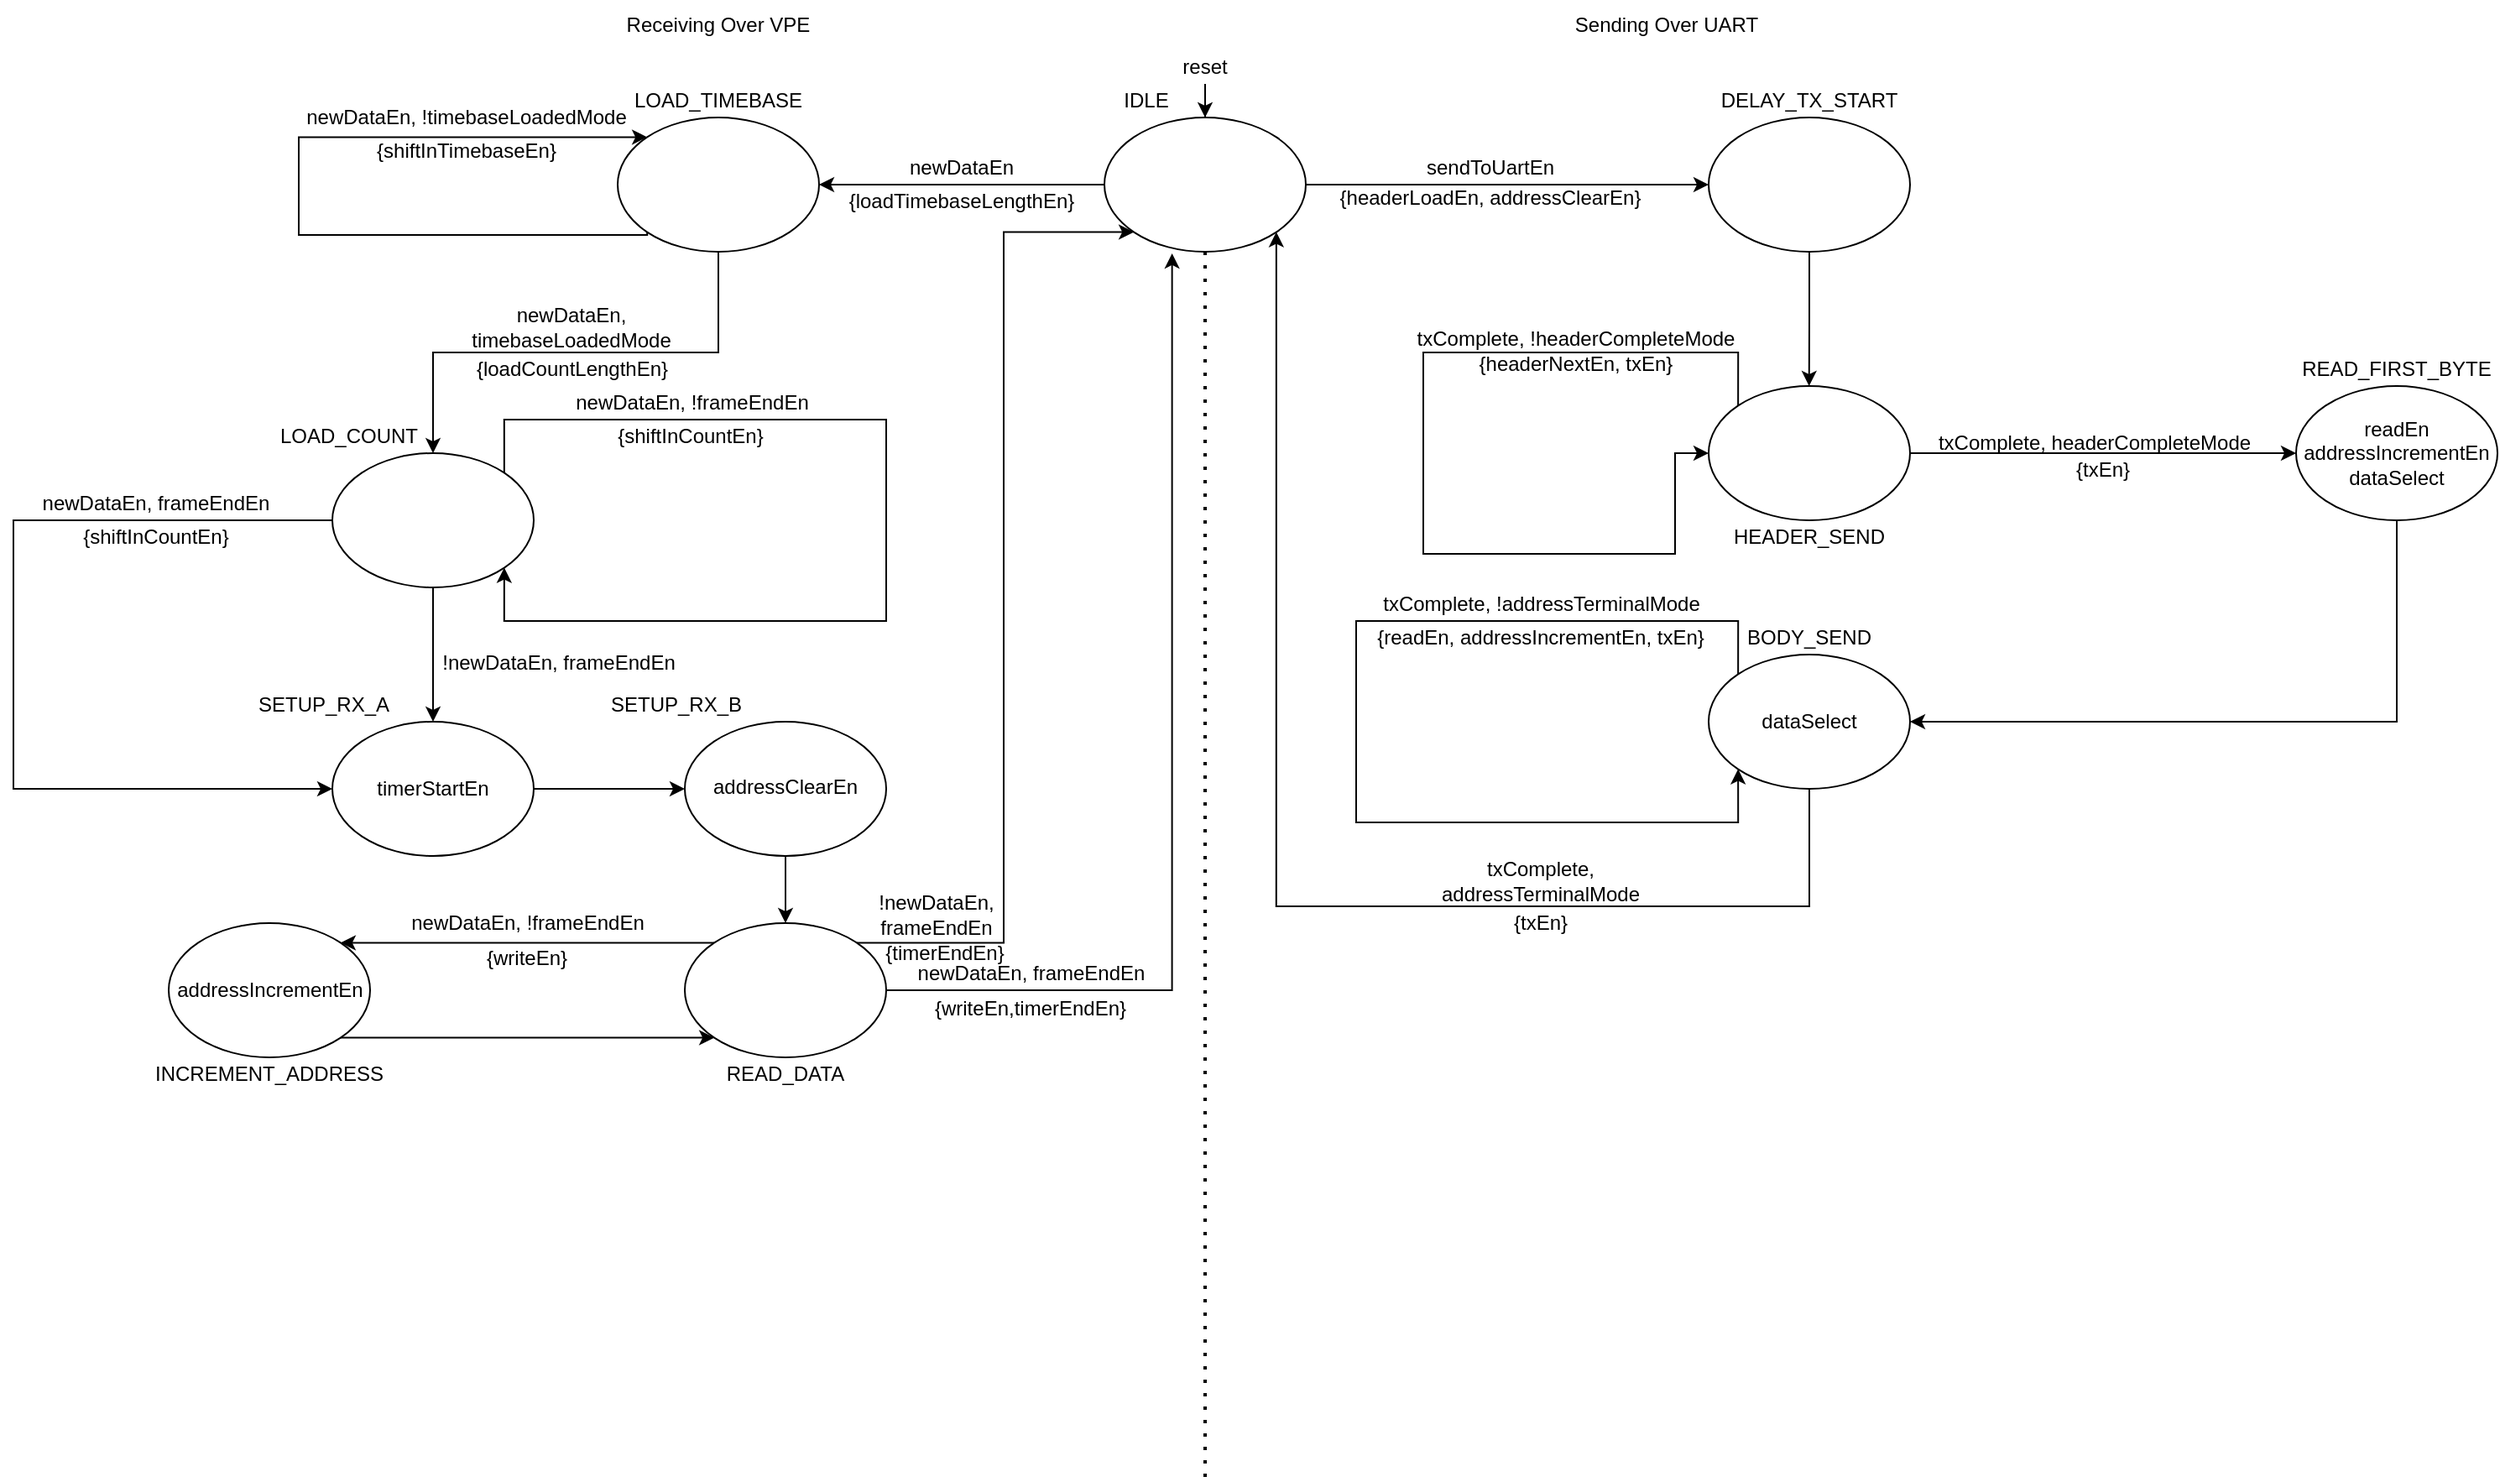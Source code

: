 <mxfile version="24.8.6">
  <diagram name="Page-1" id="MVdp1bd2GnXnwLx68s2U">
    <mxGraphModel grid="1" page="1" gridSize="10" guides="1" tooltips="1" connect="1" arrows="1" fold="1" pageScale="1" pageWidth="1100" pageHeight="850" math="0" shadow="0">
      <root>
        <mxCell id="0" />
        <mxCell id="1" parent="0" />
        <mxCell id="WnnLF2jjsHIoj1KAghEo-8" style="edgeStyle=orthogonalEdgeStyle;rounded=0;orthogonalLoop=1;jettySize=auto;html=1;" edge="1" parent="1" source="WnnLF2jjsHIoj1KAghEo-1" target="WnnLF2jjsHIoj1KAghEo-7">
          <mxGeometry relative="1" as="geometry" />
        </mxCell>
        <mxCell id="WnnLF2jjsHIoj1KAghEo-73" style="edgeStyle=orthogonalEdgeStyle;rounded=0;orthogonalLoop=1;jettySize=auto;html=1;entryX=0;entryY=0.5;entryDx=0;entryDy=0;" edge="1" parent="1" source="WnnLF2jjsHIoj1KAghEo-1" target="WnnLF2jjsHIoj1KAghEo-72">
          <mxGeometry relative="1" as="geometry" />
        </mxCell>
        <mxCell id="WnnLF2jjsHIoj1KAghEo-1" value="" style="ellipse;whiteSpace=wrap;html=1;" vertex="1" parent="1">
          <mxGeometry x="490" y="40" width="120" height="80" as="geometry" />
        </mxCell>
        <mxCell id="WnnLF2jjsHIoj1KAghEo-3" value="" style="edgeStyle=orthogonalEdgeStyle;rounded=0;orthogonalLoop=1;jettySize=auto;html=1;" edge="1" parent="1" source="WnnLF2jjsHIoj1KAghEo-2" target="WnnLF2jjsHIoj1KAghEo-1">
          <mxGeometry relative="1" as="geometry" />
        </mxCell>
        <mxCell id="WnnLF2jjsHIoj1KAghEo-2" value="reset" style="text;html=1;align=center;verticalAlign=middle;whiteSpace=wrap;rounded=0;" vertex="1" parent="1">
          <mxGeometry x="530" width="40" height="20" as="geometry" />
        </mxCell>
        <mxCell id="WnnLF2jjsHIoj1KAghEo-4" value="" style="endArrow=none;dashed=1;html=1;dashPattern=1 3;strokeWidth=2;rounded=0;" edge="1" parent="1">
          <mxGeometry width="50" height="50" relative="1" as="geometry">
            <mxPoint x="550" y="850" as="sourcePoint" />
            <mxPoint x="550" y="120" as="targetPoint" />
          </mxGeometry>
        </mxCell>
        <mxCell id="WnnLF2jjsHIoj1KAghEo-5" value="IDLE" style="text;html=1;align=center;verticalAlign=middle;whiteSpace=wrap;rounded=0;" vertex="1" parent="1">
          <mxGeometry x="500" y="20" width="30" height="20" as="geometry" />
        </mxCell>
        <mxCell id="WnnLF2jjsHIoj1KAghEo-6" value="Receiving Over VPE" style="text;html=1;align=center;verticalAlign=middle;whiteSpace=wrap;rounded=0;" vertex="1" parent="1">
          <mxGeometry x="200" y="-30" width="120" height="30" as="geometry" />
        </mxCell>
        <mxCell id="WnnLF2jjsHIoj1KAghEo-31" style="edgeStyle=orthogonalEdgeStyle;rounded=0;orthogonalLoop=1;jettySize=auto;html=1;exitX=0.5;exitY=1;exitDx=0;exitDy=0;entryX=0.5;entryY=0;entryDx=0;entryDy=0;" edge="1" parent="1" source="WnnLF2jjsHIoj1KAghEo-7" target="WnnLF2jjsHIoj1KAghEo-21">
          <mxGeometry relative="1" as="geometry" />
        </mxCell>
        <mxCell id="WnnLF2jjsHIoj1KAghEo-7" value="" style="ellipse;whiteSpace=wrap;html=1;" vertex="1" parent="1">
          <mxGeometry x="200" y="40" width="120" height="80" as="geometry" />
        </mxCell>
        <mxCell id="WnnLF2jjsHIoj1KAghEo-10" value="newDataEn" style="text;html=1;align=center;verticalAlign=middle;whiteSpace=wrap;rounded=0;" vertex="1" parent="1">
          <mxGeometry x="375" y="60" width="60" height="20" as="geometry" />
        </mxCell>
        <mxCell id="WnnLF2jjsHIoj1KAghEo-11" value="{loadTimebaseLengthEn}" style="text;html=1;align=center;verticalAlign=middle;whiteSpace=wrap;rounded=0;" vertex="1" parent="1">
          <mxGeometry x="330" y="80" width="150" height="20" as="geometry" />
        </mxCell>
        <mxCell id="WnnLF2jjsHIoj1KAghEo-12" value="LOAD_TIMEBASE" style="text;html=1;align=center;verticalAlign=middle;whiteSpace=wrap;rounded=0;" vertex="1" parent="1">
          <mxGeometry x="210" y="20" width="100" height="20" as="geometry" />
        </mxCell>
        <mxCell id="WnnLF2jjsHIoj1KAghEo-15" style="edgeStyle=orthogonalEdgeStyle;rounded=0;orthogonalLoop=1;jettySize=auto;html=1;exitX=0;exitY=1;exitDx=0;exitDy=0;entryX=0;entryY=0;entryDx=0;entryDy=0;" edge="1" parent="1" source="WnnLF2jjsHIoj1KAghEo-7" target="WnnLF2jjsHIoj1KAghEo-7">
          <mxGeometry relative="1" as="geometry">
            <Array as="points">
              <mxPoint x="218" y="110" />
              <mxPoint x="10" y="110" />
              <mxPoint x="10" y="52" />
            </Array>
          </mxGeometry>
        </mxCell>
        <mxCell id="WnnLF2jjsHIoj1KAghEo-16" value="newDataEn, !timebaseLoadedMode" style="text;html=1;align=center;verticalAlign=middle;whiteSpace=wrap;rounded=0;" vertex="1" parent="1">
          <mxGeometry x="10" y="30" width="200" height="20" as="geometry" />
        </mxCell>
        <mxCell id="WnnLF2jjsHIoj1KAghEo-17" value="{shiftInTimebaseEn}" style="text;html=1;align=center;verticalAlign=middle;whiteSpace=wrap;rounded=0;" vertex="1" parent="1">
          <mxGeometry x="55" y="50" width="110" height="20" as="geometry" />
        </mxCell>
        <mxCell id="WnnLF2jjsHIoj1KAghEo-39" style="edgeStyle=orthogonalEdgeStyle;rounded=0;orthogonalLoop=1;jettySize=auto;html=1;exitX=0;exitY=0.5;exitDx=0;exitDy=0;entryX=0;entryY=0.5;entryDx=0;entryDy=0;" edge="1" parent="1" source="WnnLF2jjsHIoj1KAghEo-21" target="WnnLF2jjsHIoj1KAghEo-38">
          <mxGeometry relative="1" as="geometry">
            <Array as="points">
              <mxPoint x="-160" y="280" />
              <mxPoint x="-160" y="440" />
            </Array>
          </mxGeometry>
        </mxCell>
        <mxCell id="WnnLF2jjsHIoj1KAghEo-40" style="edgeStyle=orthogonalEdgeStyle;rounded=0;orthogonalLoop=1;jettySize=auto;html=1;exitX=0.5;exitY=1;exitDx=0;exitDy=0;entryX=0.5;entryY=0;entryDx=0;entryDy=0;" edge="1" parent="1" source="WnnLF2jjsHIoj1KAghEo-21" target="WnnLF2jjsHIoj1KAghEo-38">
          <mxGeometry relative="1" as="geometry" />
        </mxCell>
        <mxCell id="WnnLF2jjsHIoj1KAghEo-21" value="" style="ellipse;whiteSpace=wrap;html=1;" vertex="1" parent="1">
          <mxGeometry x="30" y="240" width="120" height="80" as="geometry" />
        </mxCell>
        <mxCell id="WnnLF2jjsHIoj1KAghEo-23" value="newDataEn, timebaseLoadedMode" style="text;html=1;align=center;verticalAlign=middle;whiteSpace=wrap;rounded=0;" vertex="1" parent="1">
          <mxGeometry x="110" y="150" width="125" height="30" as="geometry" />
        </mxCell>
        <mxCell id="WnnLF2jjsHIoj1KAghEo-24" value="{loadCountLengthEn}" style="text;html=1;align=center;verticalAlign=middle;whiteSpace=wrap;rounded=0;" vertex="1" parent="1">
          <mxGeometry x="112.5" y="180" width="120" height="20" as="geometry" />
        </mxCell>
        <mxCell id="WnnLF2jjsHIoj1KAghEo-28" value="newDataEn, !frameEndEn" style="text;html=1;align=center;verticalAlign=middle;whiteSpace=wrap;rounded=0;" vertex="1" parent="1">
          <mxGeometry x="167.5" y="200" width="152.5" height="20" as="geometry" />
        </mxCell>
        <mxCell id="WnnLF2jjsHIoj1KAghEo-33" style="edgeStyle=orthogonalEdgeStyle;rounded=0;orthogonalLoop=1;jettySize=auto;html=1;exitX=1;exitY=0;exitDx=0;exitDy=0;entryX=1;entryY=1;entryDx=0;entryDy=0;" edge="1" parent="1" source="WnnLF2jjsHIoj1KAghEo-21" target="WnnLF2jjsHIoj1KAghEo-21">
          <mxGeometry relative="1" as="geometry">
            <Array as="points">
              <mxPoint x="132" y="220" />
              <mxPoint x="360" y="220" />
              <mxPoint x="360" y="340" />
              <mxPoint x="132" y="340" />
            </Array>
          </mxGeometry>
        </mxCell>
        <mxCell id="WnnLF2jjsHIoj1KAghEo-37" value="{shiftInCountEn}" style="text;html=1;align=center;verticalAlign=middle;whiteSpace=wrap;rounded=0;" vertex="1" parent="1">
          <mxGeometry x="191.25" y="220" width="105" height="20" as="geometry" />
        </mxCell>
        <mxCell id="WnnLF2jjsHIoj1KAghEo-50" style="edgeStyle=orthogonalEdgeStyle;rounded=0;orthogonalLoop=1;jettySize=auto;html=1;exitX=1;exitY=0.5;exitDx=0;exitDy=0;entryX=0;entryY=0.5;entryDx=0;entryDy=0;" edge="1" parent="1" source="WnnLF2jjsHIoj1KAghEo-38" target="WnnLF2jjsHIoj1KAghEo-49">
          <mxGeometry relative="1" as="geometry" />
        </mxCell>
        <mxCell id="WnnLF2jjsHIoj1KAghEo-38" value="" style="ellipse;whiteSpace=wrap;html=1;" vertex="1" parent="1">
          <mxGeometry x="30" y="400" width="120" height="80" as="geometry" />
        </mxCell>
        <mxCell id="WnnLF2jjsHIoj1KAghEo-41" value="!newDataEn, frameEndEn" style="text;html=1;align=center;verticalAlign=middle;whiteSpace=wrap;rounded=0;" vertex="1" parent="1">
          <mxGeometry x="90" y="350" width="150" height="30" as="geometry" />
        </mxCell>
        <mxCell id="WnnLF2jjsHIoj1KAghEo-42" value="newDataEn, frameEndEn" style="text;html=1;align=center;verticalAlign=middle;whiteSpace=wrap;rounded=0;" vertex="1" parent="1">
          <mxGeometry x="-150" y="260" width="150" height="20" as="geometry" />
        </mxCell>
        <mxCell id="WnnLF2jjsHIoj1KAghEo-43" value="{shiftInCountEn}" style="text;html=1;align=center;verticalAlign=middle;whiteSpace=wrap;rounded=0;" vertex="1" parent="1">
          <mxGeometry x="-163.75" y="280" width="177.5" height="20" as="geometry" />
        </mxCell>
        <mxCell id="WnnLF2jjsHIoj1KAghEo-44" value="LOAD_COUNT" style="text;html=1;align=center;verticalAlign=middle;whiteSpace=wrap;rounded=0;" vertex="1" parent="1">
          <mxGeometry y="220" width="80" height="20" as="geometry" />
        </mxCell>
        <mxCell id="WnnLF2jjsHIoj1KAghEo-46" value="SETUP_RX_A" style="text;html=1;align=center;verticalAlign=middle;whiteSpace=wrap;rounded=0;" vertex="1" parent="1">
          <mxGeometry x="-10" y="380" width="70" height="20" as="geometry" />
        </mxCell>
        <mxCell id="WnnLF2jjsHIoj1KAghEo-48" value="timerStartEn" style="text;html=1;align=center;verticalAlign=middle;whiteSpace=wrap;rounded=0;" vertex="1" parent="1">
          <mxGeometry x="55" y="430" width="70" height="20" as="geometry" />
        </mxCell>
        <mxCell id="WnnLF2jjsHIoj1KAghEo-54" style="edgeStyle=orthogonalEdgeStyle;rounded=0;orthogonalLoop=1;jettySize=auto;html=1;exitX=0.5;exitY=1;exitDx=0;exitDy=0;entryX=0.5;entryY=0;entryDx=0;entryDy=0;" edge="1" parent="1" source="WnnLF2jjsHIoj1KAghEo-49" target="WnnLF2jjsHIoj1KAghEo-53">
          <mxGeometry relative="1" as="geometry" />
        </mxCell>
        <mxCell id="WnnLF2jjsHIoj1KAghEo-49" value="" style="ellipse;whiteSpace=wrap;html=1;" vertex="1" parent="1">
          <mxGeometry x="240" y="400" width="120" height="80" as="geometry" />
        </mxCell>
        <mxCell id="WnnLF2jjsHIoj1KAghEo-51" value="SETUP_RX_B" style="text;html=1;align=center;verticalAlign=middle;whiteSpace=wrap;rounded=0;" vertex="1" parent="1">
          <mxGeometry x="200" y="380" width="70" height="20" as="geometry" />
        </mxCell>
        <mxCell id="WnnLF2jjsHIoj1KAghEo-52" value="addressClearEn" style="text;html=1;align=center;verticalAlign=middle;whiteSpace=wrap;rounded=0;" vertex="1" parent="1">
          <mxGeometry x="255" y="430" width="90" height="17.5" as="geometry" />
        </mxCell>
        <mxCell id="WnnLF2jjsHIoj1KAghEo-56" style="edgeStyle=orthogonalEdgeStyle;rounded=0;orthogonalLoop=1;jettySize=auto;html=1;exitX=1;exitY=0;exitDx=0;exitDy=0;entryX=0;entryY=1;entryDx=0;entryDy=0;" edge="1" parent="1" source="WnnLF2jjsHIoj1KAghEo-53" target="WnnLF2jjsHIoj1KAghEo-1">
          <mxGeometry relative="1" as="geometry">
            <Array as="points">
              <mxPoint x="430" y="532" />
              <mxPoint x="430" y="108" />
            </Array>
          </mxGeometry>
        </mxCell>
        <mxCell id="WnnLF2jjsHIoj1KAghEo-59" style="edgeStyle=orthogonalEdgeStyle;rounded=0;orthogonalLoop=1;jettySize=auto;html=1;exitX=0;exitY=0;exitDx=0;exitDy=0;entryX=1;entryY=0;entryDx=0;entryDy=0;" edge="1" parent="1" source="WnnLF2jjsHIoj1KAghEo-53" target="WnnLF2jjsHIoj1KAghEo-58">
          <mxGeometry relative="1" as="geometry" />
        </mxCell>
        <mxCell id="WnnLF2jjsHIoj1KAghEo-53" value="" style="ellipse;whiteSpace=wrap;html=1;" vertex="1" parent="1">
          <mxGeometry x="240" y="520" width="120" height="80" as="geometry" />
        </mxCell>
        <mxCell id="WnnLF2jjsHIoj1KAghEo-57" style="edgeStyle=orthogonalEdgeStyle;rounded=0;orthogonalLoop=1;jettySize=auto;html=1;exitX=1;exitY=0.5;exitDx=0;exitDy=0;entryX=0.336;entryY=1.012;entryDx=0;entryDy=0;entryPerimeter=0;" edge="1" parent="1" source="WnnLF2jjsHIoj1KAghEo-53" target="WnnLF2jjsHIoj1KAghEo-1">
          <mxGeometry relative="1" as="geometry" />
        </mxCell>
        <mxCell id="WnnLF2jjsHIoj1KAghEo-60" style="edgeStyle=orthogonalEdgeStyle;rounded=0;orthogonalLoop=1;jettySize=auto;html=1;exitX=1;exitY=1;exitDx=0;exitDy=0;entryX=0;entryY=1;entryDx=0;entryDy=0;" edge="1" parent="1" source="WnnLF2jjsHIoj1KAghEo-58" target="WnnLF2jjsHIoj1KAghEo-53">
          <mxGeometry relative="1" as="geometry" />
        </mxCell>
        <mxCell id="WnnLF2jjsHIoj1KAghEo-58" value="" style="ellipse;whiteSpace=wrap;html=1;" vertex="1" parent="1">
          <mxGeometry x="-67.5" y="520" width="120" height="80" as="geometry" />
        </mxCell>
        <mxCell id="WnnLF2jjsHIoj1KAghEo-61" value="addressIncrementEn" style="text;html=1;align=center;verticalAlign=middle;whiteSpace=wrap;rounded=0;" vertex="1" parent="1">
          <mxGeometry x="-67.5" y="547.5" width="120" height="25" as="geometry" />
        </mxCell>
        <mxCell id="WnnLF2jjsHIoj1KAghEo-62" value="READ_DATA" style="text;html=1;align=center;verticalAlign=middle;whiteSpace=wrap;rounded=0;" vertex="1" parent="1">
          <mxGeometry x="265" y="600" width="70" height="20" as="geometry" />
        </mxCell>
        <mxCell id="WnnLF2jjsHIoj1KAghEo-63" value="INCREMENT_ADDRESS" style="text;html=1;align=center;verticalAlign=middle;whiteSpace=wrap;rounded=0;" vertex="1" parent="1">
          <mxGeometry x="-75" y="600" width="135" height="20" as="geometry" />
        </mxCell>
        <mxCell id="WnnLF2jjsHIoj1KAghEo-64" value="newDataEn, !frameEndEn" style="text;html=1;align=center;verticalAlign=middle;whiteSpace=wrap;rounded=0;" vertex="1" parent="1">
          <mxGeometry x="70" y="510" width="152.5" height="20" as="geometry" />
        </mxCell>
        <mxCell id="WnnLF2jjsHIoj1KAghEo-65" value="{writeEn}" style="text;html=1;align=center;verticalAlign=middle;whiteSpace=wrap;rounded=0;" vertex="1" parent="1">
          <mxGeometry x="116.25" y="530" width="60" height="22.5" as="geometry" />
        </mxCell>
        <mxCell id="WnnLF2jjsHIoj1KAghEo-66" value="newDataEn, frameEndEn" style="text;html=1;align=center;verticalAlign=middle;whiteSpace=wrap;rounded=0;" vertex="1" parent="1">
          <mxGeometry x="370" y="540" width="152.5" height="20" as="geometry" />
        </mxCell>
        <mxCell id="WnnLF2jjsHIoj1KAghEo-67" value="{writeEn,timerEndEn}" style="text;html=1;align=center;verticalAlign=middle;whiteSpace=wrap;rounded=0;" vertex="1" parent="1">
          <mxGeometry x="383.13" y="560" width="126.25" height="22.5" as="geometry" />
        </mxCell>
        <mxCell id="WnnLF2jjsHIoj1KAghEo-68" value="!newDataEn, frameEndEn" style="text;html=1;align=center;verticalAlign=middle;whiteSpace=wrap;rounded=0;rotation=0;" vertex="1" parent="1">
          <mxGeometry x="345" y="500" width="90" height="30" as="geometry" />
        </mxCell>
        <mxCell id="WnnLF2jjsHIoj1KAghEo-70" value="{timerEndEn}" style="text;html=1;align=center;verticalAlign=middle;whiteSpace=wrap;rounded=0;" vertex="1" parent="1">
          <mxGeometry x="355" y="527.5" width="80" height="20" as="geometry" />
        </mxCell>
        <mxCell id="WnnLF2jjsHIoj1KAghEo-71" value="Sending Over UART" style="text;html=1;align=center;verticalAlign=middle;whiteSpace=wrap;rounded=0;" vertex="1" parent="1">
          <mxGeometry x="760" y="-30" width="130" height="30" as="geometry" />
        </mxCell>
        <mxCell id="WnnLF2jjsHIoj1KAghEo-77" style="edgeStyle=orthogonalEdgeStyle;rounded=0;orthogonalLoop=1;jettySize=auto;html=1;exitX=0.5;exitY=1;exitDx=0;exitDy=0;" edge="1" parent="1" source="WnnLF2jjsHIoj1KAghEo-72">
          <mxGeometry relative="1" as="geometry">
            <mxPoint x="909.857" y="200" as="targetPoint" />
          </mxGeometry>
        </mxCell>
        <mxCell id="WnnLF2jjsHIoj1KAghEo-72" value="" style="ellipse;whiteSpace=wrap;html=1;" vertex="1" parent="1">
          <mxGeometry x="850" y="40" width="120" height="80" as="geometry" />
        </mxCell>
        <mxCell id="WnnLF2jjsHIoj1KAghEo-74" value="sendToUartEn" style="text;html=1;align=center;verticalAlign=middle;whiteSpace=wrap;rounded=0;" vertex="1" parent="1">
          <mxGeometry x="680" y="60" width="80" height="20" as="geometry" />
        </mxCell>
        <mxCell id="WnnLF2jjsHIoj1KAghEo-75" value="{headerLoadEn, addressClearEn}" style="text;html=1;align=center;verticalAlign=middle;whiteSpace=wrap;rounded=0;" vertex="1" parent="1">
          <mxGeometry x="620" y="80" width="200" height="15" as="geometry" />
        </mxCell>
        <mxCell id="WnnLF2jjsHIoj1KAghEo-76" value="DELAY_TX_START" style="text;html=1;align=center;verticalAlign=middle;whiteSpace=wrap;rounded=0;" vertex="1" parent="1">
          <mxGeometry x="845" y="20" width="130" height="20" as="geometry" />
        </mxCell>
        <mxCell id="WnnLF2jjsHIoj1KAghEo-86" style="edgeStyle=orthogonalEdgeStyle;rounded=0;orthogonalLoop=1;jettySize=auto;html=1;exitX=1;exitY=0.5;exitDx=0;exitDy=0;" edge="1" parent="1" source="WnnLF2jjsHIoj1KAghEo-79" target="WnnLF2jjsHIoj1KAghEo-85">
          <mxGeometry relative="1" as="geometry" />
        </mxCell>
        <mxCell id="WnnLF2jjsHIoj1KAghEo-79" value="" style="ellipse;whiteSpace=wrap;html=1;" vertex="1" parent="1">
          <mxGeometry x="850" y="200" width="120" height="80" as="geometry" />
        </mxCell>
        <mxCell id="WnnLF2jjsHIoj1KAghEo-80" value="HEADER_SEND" style="text;html=1;align=center;verticalAlign=middle;whiteSpace=wrap;rounded=0;" vertex="1" parent="1">
          <mxGeometry x="860" y="280" width="100" height="20" as="geometry" />
        </mxCell>
        <mxCell id="WnnLF2jjsHIoj1KAghEo-82" style="edgeStyle=orthogonalEdgeStyle;rounded=0;orthogonalLoop=1;jettySize=auto;html=1;exitX=0;exitY=0;exitDx=0;exitDy=0;entryX=0;entryY=0.5;entryDx=0;entryDy=0;" edge="1" parent="1" source="WnnLF2jjsHIoj1KAghEo-79" target="WnnLF2jjsHIoj1KAghEo-79">
          <mxGeometry relative="1" as="geometry">
            <Array as="points">
              <mxPoint x="868" y="180" />
              <mxPoint x="680" y="180" />
              <mxPoint x="680" y="300" />
              <mxPoint x="830" y="300" />
              <mxPoint x="830" y="240" />
            </Array>
          </mxGeometry>
        </mxCell>
        <mxCell id="WnnLF2jjsHIoj1KAghEo-83" value="txComplete, !headerCompleteMode&lt;div&gt;{headerNextEn, txEn}&lt;/div&gt;" style="text;html=1;align=center;verticalAlign=middle;whiteSpace=wrap;rounded=0;" vertex="1" parent="1">
          <mxGeometry x="672" y="164" width="198" height="30" as="geometry" />
        </mxCell>
        <mxCell id="WnnLF2jjsHIoj1KAghEo-108" style="edgeStyle=orthogonalEdgeStyle;rounded=0;orthogonalLoop=1;jettySize=auto;html=1;exitX=0.5;exitY=1;exitDx=0;exitDy=0;entryX=1;entryY=0.5;entryDx=0;entryDy=0;" edge="1" parent="1" source="WnnLF2jjsHIoj1KAghEo-85" target="WnnLF2jjsHIoj1KAghEo-90">
          <mxGeometry relative="1" as="geometry" />
        </mxCell>
        <mxCell id="WnnLF2jjsHIoj1KAghEo-85" value="" style="ellipse;whiteSpace=wrap;html=1;" vertex="1" parent="1">
          <mxGeometry x="1200" y="200" width="120" height="80" as="geometry" />
        </mxCell>
        <mxCell id="WnnLF2jjsHIoj1KAghEo-87" value="txComplete, headerCompleteMode" style="text;html=1;align=center;verticalAlign=middle;whiteSpace=wrap;rounded=0;" vertex="1" parent="1">
          <mxGeometry x="980" y="228.75" width="200" height="11.25" as="geometry" />
        </mxCell>
        <mxCell id="WnnLF2jjsHIoj1KAghEo-88" value="READ_FIRST_BYTE" style="text;html=1;align=center;verticalAlign=middle;whiteSpace=wrap;rounded=0;" vertex="1" parent="1">
          <mxGeometry x="1200" y="180" width="120" height="20" as="geometry" />
        </mxCell>
        <mxCell id="WnnLF2jjsHIoj1KAghEo-89" value="readEn&lt;div&gt;addressIncrementEn&lt;/div&gt;&lt;div&gt;dataSelect&lt;/div&gt;" style="text;html=1;align=center;verticalAlign=middle;whiteSpace=wrap;rounded=0;" vertex="1" parent="1">
          <mxGeometry x="1200" y="221.09" width="120" height="37.81" as="geometry" />
        </mxCell>
        <mxCell id="WnnLF2jjsHIoj1KAghEo-97" style="edgeStyle=orthogonalEdgeStyle;rounded=0;orthogonalLoop=1;jettySize=auto;html=1;exitX=0.5;exitY=1;exitDx=0;exitDy=0;entryX=1;entryY=1;entryDx=0;entryDy=0;" edge="1" parent="1" source="WnnLF2jjsHIoj1KAghEo-90" target="WnnLF2jjsHIoj1KAghEo-1">
          <mxGeometry relative="1" as="geometry">
            <Array as="points">
              <mxPoint x="910" y="510" />
              <mxPoint x="592" y="510" />
            </Array>
          </mxGeometry>
        </mxCell>
        <mxCell id="WnnLF2jjsHIoj1KAghEo-90" value="" style="ellipse;whiteSpace=wrap;html=1;" vertex="1" parent="1">
          <mxGeometry x="850" y="360" width="120" height="80" as="geometry" />
        </mxCell>
        <mxCell id="WnnLF2jjsHIoj1KAghEo-93" value="dataSelect" style="text;html=1;align=center;verticalAlign=middle;whiteSpace=wrap;rounded=0;" vertex="1" parent="1">
          <mxGeometry x="880" y="392.5" width="60" height="15" as="geometry" />
        </mxCell>
        <mxCell id="WnnLF2jjsHIoj1KAghEo-96" style="edgeStyle=orthogonalEdgeStyle;rounded=0;orthogonalLoop=1;jettySize=auto;html=1;exitX=0;exitY=0;exitDx=0;exitDy=0;entryX=0;entryY=1;entryDx=0;entryDy=0;" edge="1" parent="1" source="WnnLF2jjsHIoj1KAghEo-90" target="WnnLF2jjsHIoj1KAghEo-90">
          <mxGeometry relative="1" as="geometry">
            <Array as="points">
              <mxPoint x="868" y="340" />
              <mxPoint x="640" y="340" />
              <mxPoint x="640" y="460" />
              <mxPoint x="868" y="460" />
            </Array>
          </mxGeometry>
        </mxCell>
        <mxCell id="WnnLF2jjsHIoj1KAghEo-98" value="BODY_SEND" style="text;html=1;align=center;verticalAlign=middle;whiteSpace=wrap;rounded=0;" vertex="1" parent="1">
          <mxGeometry x="875" y="342.5" width="70" height="15" as="geometry" />
        </mxCell>
        <mxCell id="WnnLF2jjsHIoj1KAghEo-99" value="txComplete, addressTerminalMode" style="text;html=1;align=center;verticalAlign=middle;whiteSpace=wrap;rounded=0;" vertex="1" parent="1">
          <mxGeometry x="680" y="480" width="140" height="30" as="geometry" />
        </mxCell>
        <mxCell id="WnnLF2jjsHIoj1KAghEo-100" value="txComplete, !addressTerminalMode" style="text;html=1;align=center;verticalAlign=middle;whiteSpace=wrap;rounded=0;" vertex="1" parent="1">
          <mxGeometry x="652.5" y="320" width="195" height="20" as="geometry" />
        </mxCell>
        <mxCell id="WnnLF2jjsHIoj1KAghEo-107" value="{readEn, addressIncrementEn, txEn}" style="text;html=1;align=center;verticalAlign=middle;whiteSpace=wrap;rounded=0;" vertex="1" parent="1">
          <mxGeometry x="650" y="340" width="200" height="20" as="geometry" />
        </mxCell>
        <mxCell id="WnnLF2jjsHIoj1KAghEo-109" value="{txEn}" style="text;html=1;align=center;verticalAlign=middle;whiteSpace=wrap;rounded=0;" vertex="1" parent="1">
          <mxGeometry x="1060" y="240" width="50" height="20" as="geometry" />
        </mxCell>
        <mxCell id="WnnLF2jjsHIoj1KAghEo-111" value="{txEn}" style="text;html=1;align=center;verticalAlign=middle;whiteSpace=wrap;rounded=0;" vertex="1" parent="1">
          <mxGeometry x="725" y="510" width="50" height="20" as="geometry" />
        </mxCell>
      </root>
    </mxGraphModel>
  </diagram>
</mxfile>

